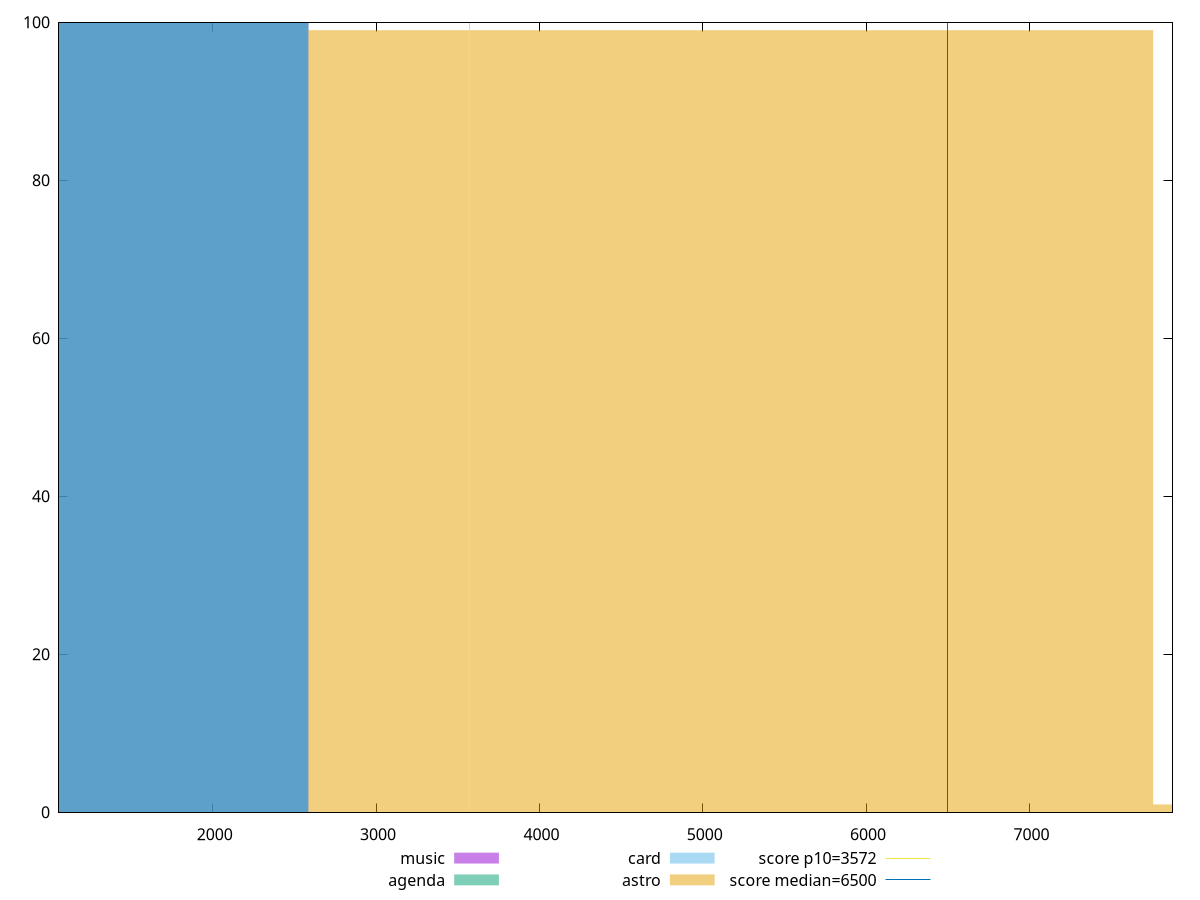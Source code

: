 reset

$music <<EOF
0 100
EOF

$agenda <<EOF
0 100
EOF

$card <<EOF
0 100
EOF

$astro <<EOF
10342.732289050246 1
5171.366144525123 99
EOF

set key outside below
set boxwidth 5171.366144525123
set xrange [1059.1248:7875.785]
set yrange [0:100]
set trange [0:100]
set style fill transparent solid 0.5 noborder

set parametric
set terminal svg size 640, 520 enhanced background rgb 'white'
set output "reports/report_00031_2021-02-24T23-18-18.084Z/first-cpu-idle/comparison/histogram/all_raw.svg"

plot $music title "music" with boxes, \
     $agenda title "agenda" with boxes, \
     $card title "card" with boxes, \
     $astro title "astro" with boxes, \
     3572,t title "score p10=3572", \
     6500,t title "score median=6500"

reset
